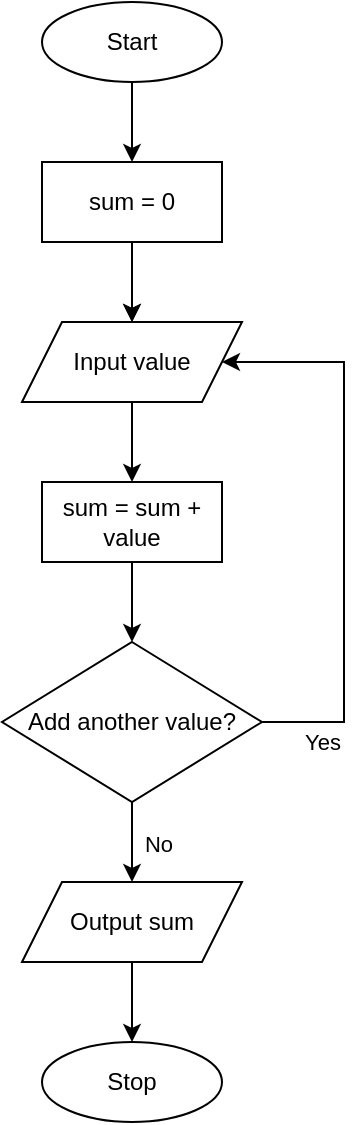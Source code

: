 <mxfile version="24.7.7">
  <diagram name="Page-1" id="L-5BP4bcQD-SCv0KS3jG">
    <mxGraphModel dx="1426" dy="757" grid="1" gridSize="10" guides="1" tooltips="1" connect="1" arrows="1" fold="1" page="1" pageScale="1" pageWidth="850" pageHeight="1100" math="0" shadow="0">
      <root>
        <mxCell id="0" />
        <mxCell id="1" parent="0" />
        <mxCell id="ugjHL7-dU_ZfdXCSoBOU-8" style="edgeStyle=orthogonalEdgeStyle;rounded=0;orthogonalLoop=1;jettySize=auto;html=1;entryX=0.5;entryY=0;entryDx=0;entryDy=0;" edge="1" parent="1" source="ugjHL7-dU_ZfdXCSoBOU-1" target="ugjHL7-dU_ZfdXCSoBOU-7">
          <mxGeometry relative="1" as="geometry" />
        </mxCell>
        <mxCell id="ugjHL7-dU_ZfdXCSoBOU-1" value="Start" style="ellipse;whiteSpace=wrap;html=1;" vertex="1" parent="1">
          <mxGeometry x="380" width="90" height="40" as="geometry" />
        </mxCell>
        <mxCell id="ugjHL7-dU_ZfdXCSoBOU-12" style="edgeStyle=orthogonalEdgeStyle;rounded=0;orthogonalLoop=1;jettySize=auto;html=1;entryX=0.5;entryY=0;entryDx=0;entryDy=0;" edge="1" parent="1" source="ugjHL7-dU_ZfdXCSoBOU-4" target="ugjHL7-dU_ZfdXCSoBOU-11">
          <mxGeometry relative="1" as="geometry" />
        </mxCell>
        <mxCell id="ugjHL7-dU_ZfdXCSoBOU-4" value="Input value" style="shape=parallelogram;perimeter=parallelogramPerimeter;whiteSpace=wrap;html=1;fixedSize=1;" vertex="1" parent="1">
          <mxGeometry x="370" y="160" width="110" height="40" as="geometry" />
        </mxCell>
        <mxCell id="ugjHL7-dU_ZfdXCSoBOU-9" style="edgeStyle=orthogonalEdgeStyle;rounded=0;orthogonalLoop=1;jettySize=auto;html=1;entryX=0.5;entryY=0;entryDx=0;entryDy=0;" edge="1" parent="1" source="ugjHL7-dU_ZfdXCSoBOU-7" target="ugjHL7-dU_ZfdXCSoBOU-4">
          <mxGeometry relative="1" as="geometry" />
        </mxCell>
        <mxCell id="ugjHL7-dU_ZfdXCSoBOU-10" style="edgeStyle=orthogonalEdgeStyle;rounded=0;orthogonalLoop=1;jettySize=auto;html=1;entryX=0.5;entryY=0;entryDx=0;entryDy=0;" edge="1" parent="1" source="ugjHL7-dU_ZfdXCSoBOU-7" target="ugjHL7-dU_ZfdXCSoBOU-4">
          <mxGeometry relative="1" as="geometry" />
        </mxCell>
        <mxCell id="ugjHL7-dU_ZfdXCSoBOU-7" value="sum = 0" style="rounded=0;whiteSpace=wrap;html=1;" vertex="1" parent="1">
          <mxGeometry x="380" y="80" width="90" height="40" as="geometry" />
        </mxCell>
        <mxCell id="ugjHL7-dU_ZfdXCSoBOU-14" style="edgeStyle=orthogonalEdgeStyle;rounded=0;orthogonalLoop=1;jettySize=auto;html=1;entryX=0.5;entryY=0;entryDx=0;entryDy=0;" edge="1" parent="1" source="ugjHL7-dU_ZfdXCSoBOU-11" target="ugjHL7-dU_ZfdXCSoBOU-13">
          <mxGeometry relative="1" as="geometry" />
        </mxCell>
        <mxCell id="ugjHL7-dU_ZfdXCSoBOU-11" value="sum = sum + value" style="rounded=0;whiteSpace=wrap;html=1;" vertex="1" parent="1">
          <mxGeometry x="380" y="240" width="90" height="40" as="geometry" />
        </mxCell>
        <mxCell id="ugjHL7-dU_ZfdXCSoBOU-15" style="edgeStyle=orthogonalEdgeStyle;rounded=0;orthogonalLoop=1;jettySize=auto;html=1;entryX=1;entryY=0.5;entryDx=0;entryDy=0;exitX=1;exitY=0.5;exitDx=0;exitDy=0;" edge="1" parent="1" source="ugjHL7-dU_ZfdXCSoBOU-13" target="ugjHL7-dU_ZfdXCSoBOU-4">
          <mxGeometry relative="1" as="geometry">
            <mxPoint x="530" y="190" as="targetPoint" />
            <Array as="points">
              <mxPoint x="531" y="360" />
              <mxPoint x="531" y="180" />
            </Array>
          </mxGeometry>
        </mxCell>
        <mxCell id="ugjHL7-dU_ZfdXCSoBOU-20" value="Yes" style="edgeLabel;html=1;align=center;verticalAlign=middle;resizable=0;points=[];" vertex="1" connectable="0" parent="ugjHL7-dU_ZfdXCSoBOU-15">
          <mxGeometry x="-0.837" y="-5" relative="1" as="geometry">
            <mxPoint x="7" y="5" as="offset" />
          </mxGeometry>
        </mxCell>
        <mxCell id="ugjHL7-dU_ZfdXCSoBOU-17" style="edgeStyle=orthogonalEdgeStyle;rounded=0;orthogonalLoop=1;jettySize=auto;html=1;entryX=0.5;entryY=0;entryDx=0;entryDy=0;" edge="1" parent="1" source="ugjHL7-dU_ZfdXCSoBOU-13" target="ugjHL7-dU_ZfdXCSoBOU-16">
          <mxGeometry relative="1" as="geometry" />
        </mxCell>
        <mxCell id="ugjHL7-dU_ZfdXCSoBOU-13" value="Add another value?" style="rhombus;whiteSpace=wrap;html=1;" vertex="1" parent="1">
          <mxGeometry x="360" y="320" width="130" height="80" as="geometry" />
        </mxCell>
        <mxCell id="ugjHL7-dU_ZfdXCSoBOU-19" style="edgeStyle=orthogonalEdgeStyle;rounded=0;orthogonalLoop=1;jettySize=auto;html=1;entryX=0.5;entryY=0;entryDx=0;entryDy=0;" edge="1" parent="1" source="ugjHL7-dU_ZfdXCSoBOU-16" target="ugjHL7-dU_ZfdXCSoBOU-18">
          <mxGeometry relative="1" as="geometry" />
        </mxCell>
        <mxCell id="ugjHL7-dU_ZfdXCSoBOU-16" value="Output sum" style="shape=parallelogram;perimeter=parallelogramPerimeter;whiteSpace=wrap;html=1;fixedSize=1;" vertex="1" parent="1">
          <mxGeometry x="370" y="440" width="110" height="40" as="geometry" />
        </mxCell>
        <mxCell id="ugjHL7-dU_ZfdXCSoBOU-18" value="Stop" style="ellipse;whiteSpace=wrap;html=1;" vertex="1" parent="1">
          <mxGeometry x="380" y="520" width="90" height="40" as="geometry" />
        </mxCell>
        <mxCell id="ugjHL7-dU_ZfdXCSoBOU-22" value="No" style="edgeLabel;html=1;align=center;verticalAlign=middle;resizable=0;points=[];" vertex="1" connectable="0" parent="1">
          <mxGeometry x="500" y="400" as="geometry">
            <mxPoint x="-62" y="21" as="offset" />
          </mxGeometry>
        </mxCell>
      </root>
    </mxGraphModel>
  </diagram>
</mxfile>
